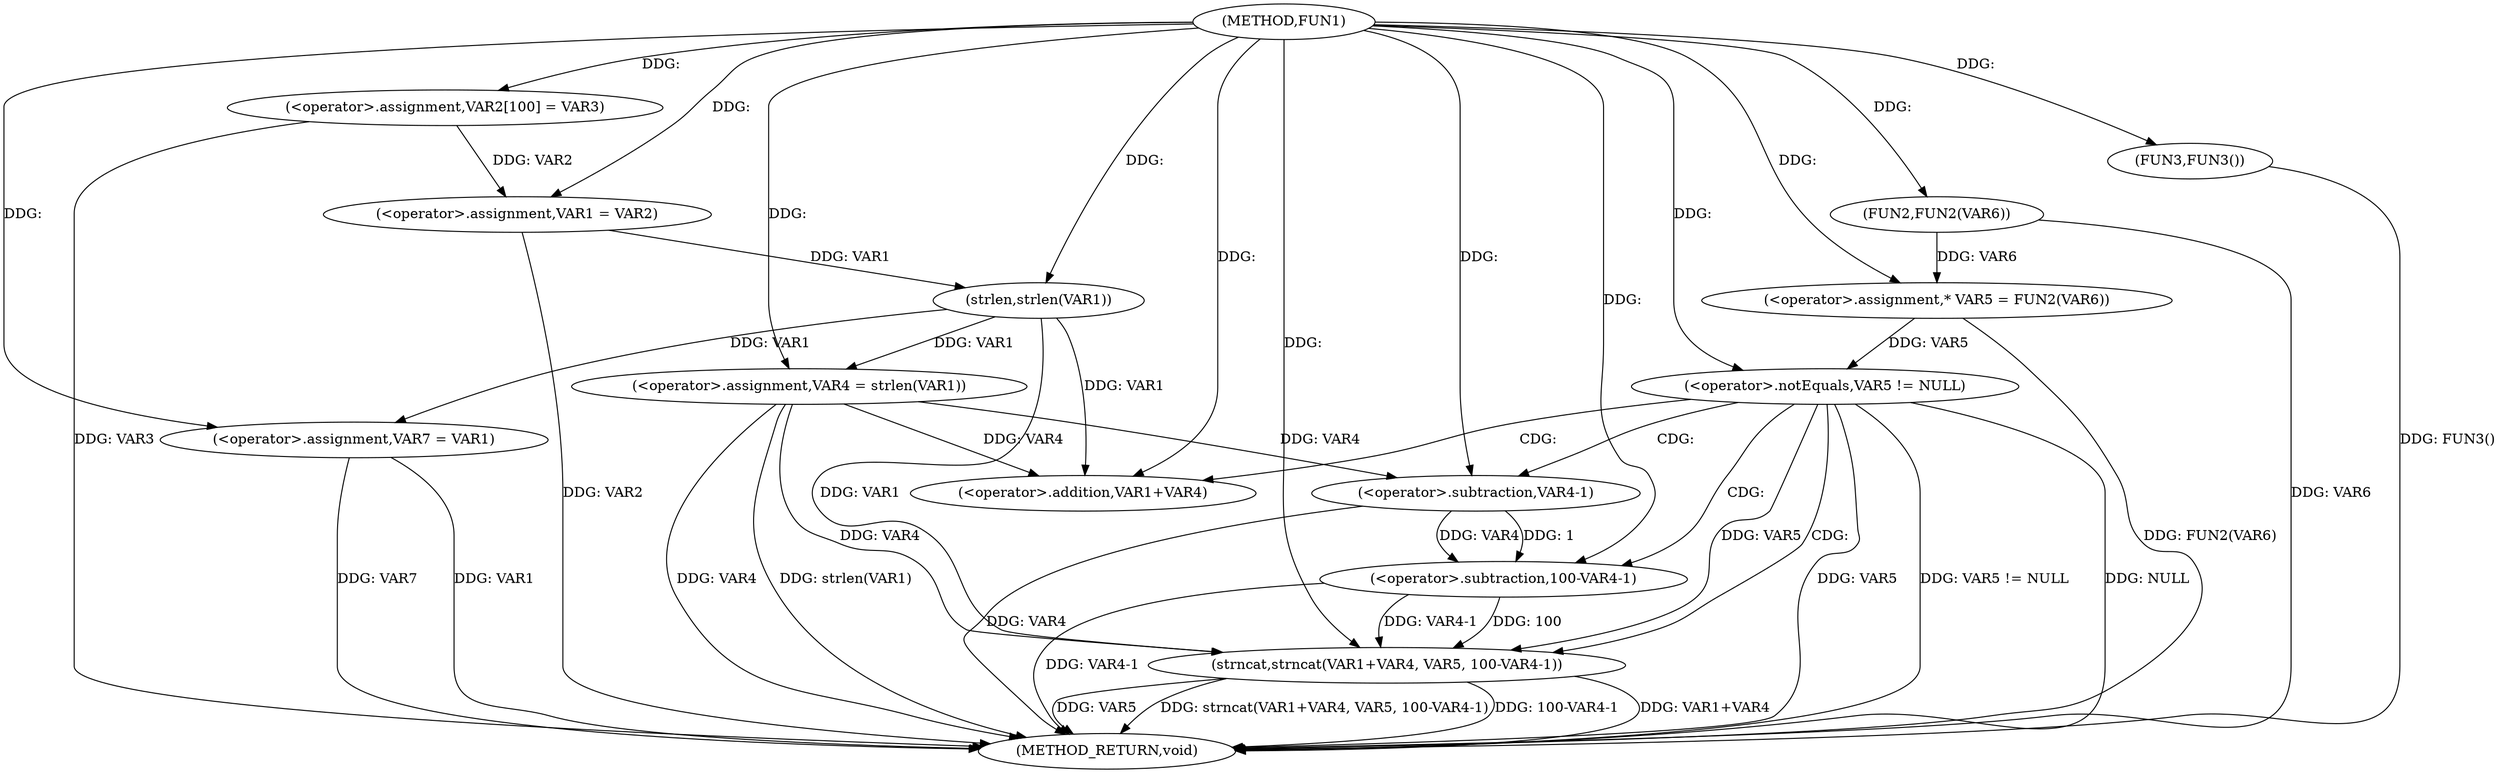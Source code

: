 digraph FUN1 {  
"1000100" [label = "(METHOD,FUN1)" ]
"1000140" [label = "(METHOD_RETURN,void)" ]
"1000104" [label = "(<operator>.assignment,VAR2[100] = VAR3)" ]
"1000107" [label = "(<operator>.assignment,VAR1 = VAR2)" ]
"1000112" [label = "(<operator>.assignment,VAR4 = strlen(VAR1))" ]
"1000114" [label = "(strlen,strlen(VAR1))" ]
"1000117" [label = "(<operator>.assignment,* VAR5 = FUN2(VAR6))" ]
"1000119" [label = "(FUN2,FUN2(VAR6))" ]
"1000122" [label = "(<operator>.notEquals,VAR5 != NULL)" ]
"1000126" [label = "(strncat,strncat(VAR1+VAR4, VAR5, 100-VAR4-1))" ]
"1000127" [label = "(<operator>.addition,VAR1+VAR4)" ]
"1000131" [label = "(<operator>.subtraction,100-VAR4-1)" ]
"1000133" [label = "(<operator>.subtraction,VAR4-1)" ]
"1000136" [label = "(<operator>.assignment,VAR7 = VAR1)" ]
"1000139" [label = "(FUN3,FUN3())" ]
  "1000112" -> "1000140"  [ label = "DDG: strlen(VAR1)"] 
  "1000133" -> "1000140"  [ label = "DDG: VAR4"] 
  "1000126" -> "1000140"  [ label = "DDG: VAR1+VAR4"] 
  "1000136" -> "1000140"  [ label = "DDG: VAR1"] 
  "1000117" -> "1000140"  [ label = "DDG: FUN2(VAR6)"] 
  "1000126" -> "1000140"  [ label = "DDG: VAR5"] 
  "1000126" -> "1000140"  [ label = "DDG: strncat(VAR1+VAR4, VAR5, 100-VAR4-1)"] 
  "1000122" -> "1000140"  [ label = "DDG: VAR5"] 
  "1000139" -> "1000140"  [ label = "DDG: FUN3()"] 
  "1000131" -> "1000140"  [ label = "DDG: VAR4-1"] 
  "1000112" -> "1000140"  [ label = "DDG: VAR4"] 
  "1000119" -> "1000140"  [ label = "DDG: VAR6"] 
  "1000122" -> "1000140"  [ label = "DDG: VAR5 != NULL"] 
  "1000136" -> "1000140"  [ label = "DDG: VAR7"] 
  "1000104" -> "1000140"  [ label = "DDG: VAR3"] 
  "1000107" -> "1000140"  [ label = "DDG: VAR2"] 
  "1000126" -> "1000140"  [ label = "DDG: 100-VAR4-1"] 
  "1000122" -> "1000140"  [ label = "DDG: NULL"] 
  "1000100" -> "1000104"  [ label = "DDG: "] 
  "1000104" -> "1000107"  [ label = "DDG: VAR2"] 
  "1000100" -> "1000107"  [ label = "DDG: "] 
  "1000114" -> "1000112"  [ label = "DDG: VAR1"] 
  "1000100" -> "1000112"  [ label = "DDG: "] 
  "1000107" -> "1000114"  [ label = "DDG: VAR1"] 
  "1000100" -> "1000114"  [ label = "DDG: "] 
  "1000119" -> "1000117"  [ label = "DDG: VAR6"] 
  "1000100" -> "1000117"  [ label = "DDG: "] 
  "1000100" -> "1000119"  [ label = "DDG: "] 
  "1000117" -> "1000122"  [ label = "DDG: VAR5"] 
  "1000100" -> "1000122"  [ label = "DDG: "] 
  "1000114" -> "1000126"  [ label = "DDG: VAR1"] 
  "1000100" -> "1000126"  [ label = "DDG: "] 
  "1000112" -> "1000126"  [ label = "DDG: VAR4"] 
  "1000114" -> "1000127"  [ label = "DDG: VAR1"] 
  "1000100" -> "1000127"  [ label = "DDG: "] 
  "1000112" -> "1000127"  [ label = "DDG: VAR4"] 
  "1000122" -> "1000126"  [ label = "DDG: VAR5"] 
  "1000131" -> "1000126"  [ label = "DDG: 100"] 
  "1000131" -> "1000126"  [ label = "DDG: VAR4-1"] 
  "1000100" -> "1000131"  [ label = "DDG: "] 
  "1000133" -> "1000131"  [ label = "DDG: VAR4"] 
  "1000133" -> "1000131"  [ label = "DDG: 1"] 
  "1000100" -> "1000133"  [ label = "DDG: "] 
  "1000112" -> "1000133"  [ label = "DDG: VAR4"] 
  "1000114" -> "1000136"  [ label = "DDG: VAR1"] 
  "1000100" -> "1000136"  [ label = "DDG: "] 
  "1000100" -> "1000139"  [ label = "DDG: "] 
  "1000122" -> "1000133"  [ label = "CDG: "] 
  "1000122" -> "1000127"  [ label = "CDG: "] 
  "1000122" -> "1000131"  [ label = "CDG: "] 
  "1000122" -> "1000126"  [ label = "CDG: "] 
}
